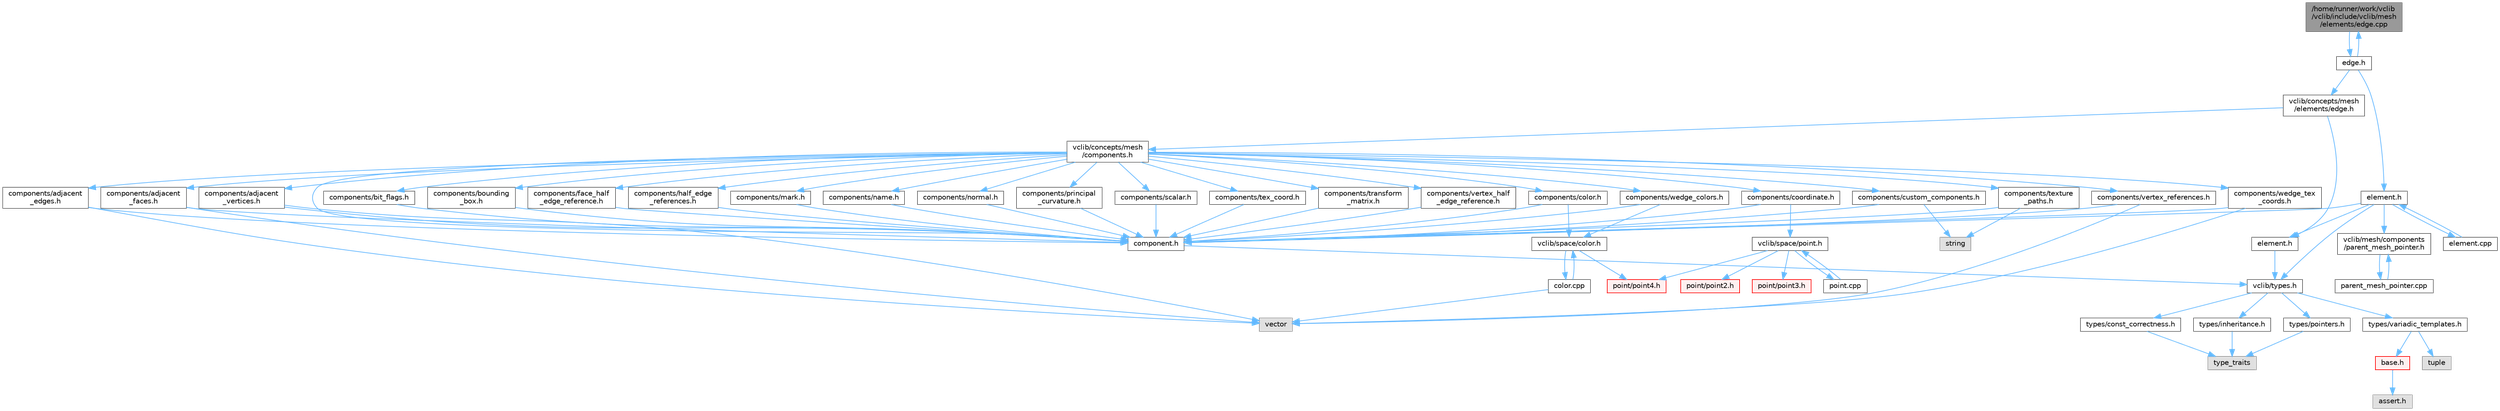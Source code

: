 digraph "/home/runner/work/vclib/vclib/include/vclib/mesh/elements/edge.cpp"
{
 // LATEX_PDF_SIZE
  bgcolor="transparent";
  edge [fontname=Helvetica,fontsize=10,labelfontname=Helvetica,labelfontsize=10];
  node [fontname=Helvetica,fontsize=10,shape=box,height=0.2,width=0.4];
  Node1 [label="/home/runner/work/vclib\l/vclib/include/vclib/mesh\l/elements/edge.cpp",height=0.2,width=0.4,color="gray40", fillcolor="grey60", style="filled", fontcolor="black",tooltip=" "];
  Node1 -> Node2 [color="steelblue1",style="solid"];
  Node2 [label="edge.h",height=0.2,width=0.4,color="grey40", fillcolor="white", style="filled",URL="$mesh_2elements_2edge_8h.html",tooltip=" "];
  Node2 -> Node3 [color="steelblue1",style="solid"];
  Node3 [label="vclib/concepts/mesh\l/elements/edge.h",height=0.2,width=0.4,color="grey40", fillcolor="white", style="filled",URL="$concepts_2mesh_2elements_2edge_8h.html",tooltip=" "];
  Node3 -> Node4 [color="steelblue1",style="solid"];
  Node4 [label="vclib/concepts/mesh\l/components.h",height=0.2,width=0.4,color="grey40", fillcolor="white", style="filled",URL="$concepts_2mesh_2components_8h.html",tooltip=" "];
  Node4 -> Node5 [color="steelblue1",style="solid"];
  Node5 [label="components/adjacent\l_edges.h",height=0.2,width=0.4,color="grey40", fillcolor="white", style="filled",URL="$concepts_2mesh_2components_2adjacent__edges_8h.html",tooltip=" "];
  Node5 -> Node6 [color="steelblue1",style="solid"];
  Node6 [label="vector",height=0.2,width=0.4,color="grey60", fillcolor="#E0E0E0", style="filled",tooltip=" "];
  Node5 -> Node7 [color="steelblue1",style="solid"];
  Node7 [label="component.h",height=0.2,width=0.4,color="grey40", fillcolor="white", style="filled",URL="$component_8h.html",tooltip=" "];
  Node7 -> Node8 [color="steelblue1",style="solid"];
  Node8 [label="vclib/types.h",height=0.2,width=0.4,color="grey40", fillcolor="white", style="filled",URL="$types_8h.html",tooltip=" "];
  Node8 -> Node9 [color="steelblue1",style="solid"];
  Node9 [label="types/const_correctness.h",height=0.2,width=0.4,color="grey40", fillcolor="white", style="filled",URL="$types_2const__correctness_8h.html",tooltip=" "];
  Node9 -> Node10 [color="steelblue1",style="solid"];
  Node10 [label="type_traits",height=0.2,width=0.4,color="grey60", fillcolor="#E0E0E0", style="filled",tooltip=" "];
  Node8 -> Node11 [color="steelblue1",style="solid"];
  Node11 [label="types/inheritance.h",height=0.2,width=0.4,color="grey40", fillcolor="white", style="filled",URL="$inheritance_8h.html",tooltip=" "];
  Node11 -> Node10 [color="steelblue1",style="solid"];
  Node8 -> Node12 [color="steelblue1",style="solid"];
  Node12 [label="types/pointers.h",height=0.2,width=0.4,color="grey40", fillcolor="white", style="filled",URL="$types_2pointers_8h.html",tooltip=" "];
  Node12 -> Node10 [color="steelblue1",style="solid"];
  Node8 -> Node13 [color="steelblue1",style="solid"];
  Node13 [label="types/variadic_templates.h",height=0.2,width=0.4,color="grey40", fillcolor="white", style="filled",URL="$variadic__templates_8h.html",tooltip=" "];
  Node13 -> Node14 [color="steelblue1",style="solid"];
  Node14 [label="base.h",height=0.2,width=0.4,color="red", fillcolor="#FFF0F0", style="filled",URL="$types_2base_8h.html",tooltip=" "];
  Node14 -> Node15 [color="steelblue1",style="solid"];
  Node15 [label="assert.h",height=0.2,width=0.4,color="grey60", fillcolor="#E0E0E0", style="filled",tooltip=" "];
  Node13 -> Node18 [color="steelblue1",style="solid"];
  Node18 [label="tuple",height=0.2,width=0.4,color="grey60", fillcolor="#E0E0E0", style="filled",tooltip=" "];
  Node4 -> Node19 [color="steelblue1",style="solid"];
  Node19 [label="components/adjacent\l_faces.h",height=0.2,width=0.4,color="grey40", fillcolor="white", style="filled",URL="$concepts_2mesh_2components_2adjacent__faces_8h.html",tooltip=" "];
  Node19 -> Node6 [color="steelblue1",style="solid"];
  Node19 -> Node7 [color="steelblue1",style="solid"];
  Node4 -> Node20 [color="steelblue1",style="solid"];
  Node20 [label="components/adjacent\l_vertices.h",height=0.2,width=0.4,color="grey40", fillcolor="white", style="filled",URL="$concepts_2mesh_2components_2adjacent__vertices_8h.html",tooltip=" "];
  Node20 -> Node6 [color="steelblue1",style="solid"];
  Node20 -> Node7 [color="steelblue1",style="solid"];
  Node4 -> Node21 [color="steelblue1",style="solid"];
  Node21 [label="components/bit_flags.h",height=0.2,width=0.4,color="grey40", fillcolor="white", style="filled",URL="$concepts_2mesh_2components_2bit__flags_8h.html",tooltip=" "];
  Node21 -> Node7 [color="steelblue1",style="solid"];
  Node4 -> Node22 [color="steelblue1",style="solid"];
  Node22 [label="components/bounding\l_box.h",height=0.2,width=0.4,color="grey40", fillcolor="white", style="filled",URL="$concepts_2mesh_2components_2bounding__box_8h.html",tooltip=" "];
  Node22 -> Node7 [color="steelblue1",style="solid"];
  Node4 -> Node23 [color="steelblue1",style="solid"];
  Node23 [label="components/color.h",height=0.2,width=0.4,color="grey40", fillcolor="white", style="filled",URL="$concepts_2mesh_2components_2color_8h.html",tooltip=" "];
  Node23 -> Node24 [color="steelblue1",style="solid"];
  Node24 [label="vclib/space/color.h",height=0.2,width=0.4,color="grey40", fillcolor="white", style="filled",URL="$space_2color_8h.html",tooltip=" "];
  Node24 -> Node25 [color="steelblue1",style="solid"];
  Node25 [label="point/point4.h",height=0.2,width=0.4,color="red", fillcolor="#FFF0F0", style="filled",URL="$point4_8h.html",tooltip=" "];
  Node24 -> Node39 [color="steelblue1",style="solid"];
  Node39 [label="color.cpp",height=0.2,width=0.4,color="grey40", fillcolor="white", style="filled",URL="$space_2color_8cpp.html",tooltip=" "];
  Node39 -> Node24 [color="steelblue1",style="solid"];
  Node39 -> Node6 [color="steelblue1",style="solid"];
  Node23 -> Node7 [color="steelblue1",style="solid"];
  Node4 -> Node7 [color="steelblue1",style="solid"];
  Node4 -> Node40 [color="steelblue1",style="solid"];
  Node40 [label="components/coordinate.h",height=0.2,width=0.4,color="grey40", fillcolor="white", style="filled",URL="$concepts_2mesh_2components_2coordinate_8h.html",tooltip=" "];
  Node40 -> Node7 [color="steelblue1",style="solid"];
  Node40 -> Node41 [color="steelblue1",style="solid"];
  Node41 [label="vclib/space/point.h",height=0.2,width=0.4,color="grey40", fillcolor="white", style="filled",URL="$space_2point_8h.html",tooltip=" "];
  Node41 -> Node42 [color="steelblue1",style="solid"];
  Node42 [label="point/point2.h",height=0.2,width=0.4,color="red", fillcolor="#FFF0F0", style="filled",URL="$point2_8h.html",tooltip=" "];
  Node41 -> Node43 [color="steelblue1",style="solid"];
  Node43 [label="point/point3.h",height=0.2,width=0.4,color="red", fillcolor="#FFF0F0", style="filled",URL="$point3_8h.html",tooltip=" "];
  Node41 -> Node25 [color="steelblue1",style="solid"];
  Node41 -> Node44 [color="steelblue1",style="solid"];
  Node44 [label="point.cpp",height=0.2,width=0.4,color="grey40", fillcolor="white", style="filled",URL="$point_8cpp.html",tooltip=" "];
  Node44 -> Node41 [color="steelblue1",style="solid"];
  Node4 -> Node45 [color="steelblue1",style="solid"];
  Node45 [label="components/custom_components.h",height=0.2,width=0.4,color="grey40", fillcolor="white", style="filled",URL="$concepts_2mesh_2components_2custom__components_8h.html",tooltip=" "];
  Node45 -> Node7 [color="steelblue1",style="solid"];
  Node45 -> Node46 [color="steelblue1",style="solid"];
  Node46 [label="string",height=0.2,width=0.4,color="grey60", fillcolor="#E0E0E0", style="filled",tooltip=" "];
  Node4 -> Node47 [color="steelblue1",style="solid"];
  Node47 [label="components/face_half\l_edge_reference.h",height=0.2,width=0.4,color="grey40", fillcolor="white", style="filled",URL="$concepts_2mesh_2components_2face__half__edge__reference_8h.html",tooltip=" "];
  Node47 -> Node7 [color="steelblue1",style="solid"];
  Node4 -> Node48 [color="steelblue1",style="solid"];
  Node48 [label="components/half_edge\l_references.h",height=0.2,width=0.4,color="grey40", fillcolor="white", style="filled",URL="$concepts_2mesh_2components_2half__edge__references_8h.html",tooltip=" "];
  Node48 -> Node7 [color="steelblue1",style="solid"];
  Node4 -> Node49 [color="steelblue1",style="solid"];
  Node49 [label="components/mark.h",height=0.2,width=0.4,color="grey40", fillcolor="white", style="filled",URL="$concepts_2mesh_2components_2mark_8h.html",tooltip=" "];
  Node49 -> Node7 [color="steelblue1",style="solid"];
  Node4 -> Node50 [color="steelblue1",style="solid"];
  Node50 [label="components/name.h",height=0.2,width=0.4,color="grey40", fillcolor="white", style="filled",URL="$concepts_2mesh_2components_2name_8h.html",tooltip=" "];
  Node50 -> Node7 [color="steelblue1",style="solid"];
  Node4 -> Node51 [color="steelblue1",style="solid"];
  Node51 [label="components/normal.h",height=0.2,width=0.4,color="grey40", fillcolor="white", style="filled",URL="$concepts_2mesh_2components_2normal_8h.html",tooltip=" "];
  Node51 -> Node7 [color="steelblue1",style="solid"];
  Node4 -> Node52 [color="steelblue1",style="solid"];
  Node52 [label="components/principal\l_curvature.h",height=0.2,width=0.4,color="grey40", fillcolor="white", style="filled",URL="$concepts_2mesh_2components_2principal__curvature_8h.html",tooltip=" "];
  Node52 -> Node7 [color="steelblue1",style="solid"];
  Node4 -> Node53 [color="steelblue1",style="solid"];
  Node53 [label="components/scalar.h",height=0.2,width=0.4,color="grey40", fillcolor="white", style="filled",URL="$concepts_2mesh_2components_2scalar_8h.html",tooltip=" "];
  Node53 -> Node7 [color="steelblue1",style="solid"];
  Node4 -> Node54 [color="steelblue1",style="solid"];
  Node54 [label="components/tex_coord.h",height=0.2,width=0.4,color="grey40", fillcolor="white", style="filled",URL="$concepts_2mesh_2components_2tex__coord_8h.html",tooltip=" "];
  Node54 -> Node7 [color="steelblue1",style="solid"];
  Node4 -> Node55 [color="steelblue1",style="solid"];
  Node55 [label="components/texture\l_paths.h",height=0.2,width=0.4,color="grey40", fillcolor="white", style="filled",URL="$concepts_2mesh_2components_2texture__paths_8h.html",tooltip=" "];
  Node55 -> Node7 [color="steelblue1",style="solid"];
  Node55 -> Node46 [color="steelblue1",style="solid"];
  Node4 -> Node56 [color="steelblue1",style="solid"];
  Node56 [label="components/transform\l_matrix.h",height=0.2,width=0.4,color="grey40", fillcolor="white", style="filled",URL="$concepts_2mesh_2components_2transform__matrix_8h.html",tooltip=" "];
  Node56 -> Node7 [color="steelblue1",style="solid"];
  Node4 -> Node57 [color="steelblue1",style="solid"];
  Node57 [label="components/vertex_half\l_edge_reference.h",height=0.2,width=0.4,color="grey40", fillcolor="white", style="filled",URL="$concepts_2mesh_2components_2vertex__half__edge__reference_8h.html",tooltip=" "];
  Node57 -> Node7 [color="steelblue1",style="solid"];
  Node4 -> Node58 [color="steelblue1",style="solid"];
  Node58 [label="components/vertex_references.h",height=0.2,width=0.4,color="grey40", fillcolor="white", style="filled",URL="$concepts_2mesh_2components_2vertex__references_8h.html",tooltip=" "];
  Node58 -> Node7 [color="steelblue1",style="solid"];
  Node58 -> Node6 [color="steelblue1",style="solid"];
  Node4 -> Node59 [color="steelblue1",style="solid"];
  Node59 [label="components/wedge_colors.h",height=0.2,width=0.4,color="grey40", fillcolor="white", style="filled",URL="$concepts_2mesh_2components_2wedge__colors_8h.html",tooltip=" "];
  Node59 -> Node7 [color="steelblue1",style="solid"];
  Node59 -> Node24 [color="steelblue1",style="solid"];
  Node4 -> Node60 [color="steelblue1",style="solid"];
  Node60 [label="components/wedge_tex\l_coords.h",height=0.2,width=0.4,color="grey40", fillcolor="white", style="filled",URL="$concepts_2mesh_2components_2wedge__tex__coords_8h.html",tooltip=" "];
  Node60 -> Node6 [color="steelblue1",style="solid"];
  Node60 -> Node7 [color="steelblue1",style="solid"];
  Node3 -> Node61 [color="steelblue1",style="solid"];
  Node61 [label="element.h",height=0.2,width=0.4,color="grey40", fillcolor="white", style="filled",URL="$concepts_2mesh_2elements_2element_8h.html",tooltip=" "];
  Node61 -> Node8 [color="steelblue1",style="solid"];
  Node2 -> Node62 [color="steelblue1",style="solid"];
  Node62 [label="element.h",height=0.2,width=0.4,color="grey40", fillcolor="white", style="filled",URL="$mesh_2elements_2element_8h.html",tooltip=" "];
  Node62 -> Node61 [color="steelblue1",style="solid"];
  Node62 -> Node7 [color="steelblue1",style="solid"];
  Node62 -> Node63 [color="steelblue1",style="solid"];
  Node63 [label="vclib/mesh/components\l/parent_mesh_pointer.h",height=0.2,width=0.4,color="grey40", fillcolor="white", style="filled",URL="$parent__mesh__pointer_8h.html",tooltip=" "];
  Node63 -> Node64 [color="steelblue1",style="solid"];
  Node64 [label="parent_mesh_pointer.cpp",height=0.2,width=0.4,color="grey40", fillcolor="white", style="filled",URL="$parent__mesh__pointer_8cpp.html",tooltip=" "];
  Node64 -> Node63 [color="steelblue1",style="solid"];
  Node62 -> Node8 [color="steelblue1",style="solid"];
  Node62 -> Node65 [color="steelblue1",style="solid"];
  Node65 [label="element.cpp",height=0.2,width=0.4,color="grey40", fillcolor="white", style="filled",URL="$mesh_2elements_2element_8cpp.html",tooltip=" "];
  Node65 -> Node62 [color="steelblue1",style="solid"];
  Node2 -> Node1 [color="steelblue1",style="solid"];
}
